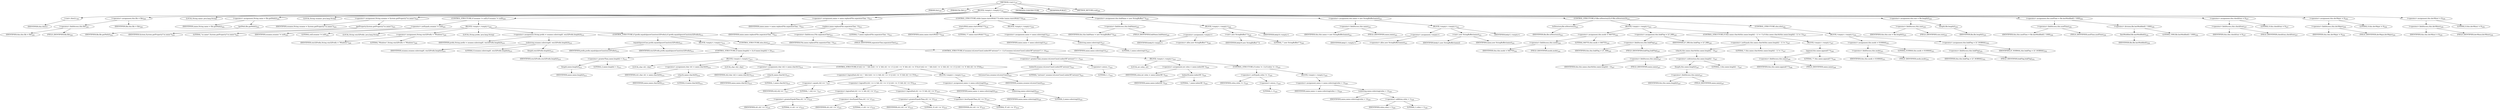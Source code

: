digraph "&lt;init&gt;" {  
"430" [label = <(METHOD,&lt;init&gt;)<SUB>197</SUB>> ]
"34" [label = <(PARAM,this)<SUB>197</SUB>> ]
"431" [label = <(PARAM,File file)<SUB>197</SUB>> ]
"432" [label = <(BLOCK,&lt;empty&gt;,&lt;empty&gt;)<SUB>197</SUB>> ]
"433" [label = <(&lt;init&gt;,this();)<SUB>198</SUB>> ]
"33" [label = <(IDENTIFIER,this,this();)> ]
"434" [label = <(&lt;operator&gt;.assignment,this.file = file)<SUB>200</SUB>> ]
"435" [label = <(&lt;operator&gt;.fieldAccess,this.file)<SUB>200</SUB>> ]
"35" [label = <(IDENTIFIER,this,this.file = file)<SUB>200</SUB>> ]
"436" [label = <(FIELD_IDENTIFIER,file,file)<SUB>200</SUB>> ]
"437" [label = <(IDENTIFIER,file,this.file = file)<SUB>200</SUB>> ]
"438" [label = <(LOCAL,String name: java.lang.String)> ]
"439" [label = <(&lt;operator&gt;.assignment,String name = file.getPath())<SUB>202</SUB>> ]
"440" [label = <(IDENTIFIER,name,String name = file.getPath())<SUB>202</SUB>> ]
"441" [label = <(getPath,file.getPath())<SUB>202</SUB>> ]
"442" [label = <(IDENTIFIER,file,file.getPath())<SUB>202</SUB>> ]
"443" [label = <(LOCAL,String osname: java.lang.String)> ]
"444" [label = <(&lt;operator&gt;.assignment,String osname = System.getProperty(&quot;os.name&quot;))<SUB>203</SUB>> ]
"445" [label = <(IDENTIFIER,osname,String osname = System.getProperty(&quot;os.name&quot;))<SUB>203</SUB>> ]
"446" [label = <(getProperty,System.getProperty(&quot;os.name&quot;))<SUB>203</SUB>> ]
"447" [label = <(IDENTIFIER,System,System.getProperty(&quot;os.name&quot;))<SUB>203</SUB>> ]
"448" [label = <(LITERAL,&quot;os.name&quot;,System.getProperty(&quot;os.name&quot;))<SUB>203</SUB>> ]
"449" [label = <(CONTROL_STRUCTURE,if (osname != null),if (osname != null))<SUB>205</SUB>> ]
"450" [label = <(&lt;operator&gt;.notEquals,osname != null)<SUB>205</SUB>> ]
"451" [label = <(IDENTIFIER,osname,osname != null)<SUB>205</SUB>> ]
"452" [label = <(LITERAL,null,osname != null)<SUB>205</SUB>> ]
"453" [label = <(BLOCK,&lt;empty&gt;,&lt;empty&gt;)<SUB>205</SUB>> ]
"454" [label = <(LOCAL,String win32Prefix: java.lang.String)> ]
"455" [label = <(&lt;operator&gt;.assignment,String win32Prefix = &quot;Windows&quot;)<SUB>209</SUB>> ]
"456" [label = <(IDENTIFIER,win32Prefix,String win32Prefix = &quot;Windows&quot;)<SUB>209</SUB>> ]
"457" [label = <(LITERAL,&quot;Windows&quot;,String win32Prefix = &quot;Windows&quot;)<SUB>209</SUB>> ]
"458" [label = <(LOCAL,String prefix: java.lang.String)> ]
"459" [label = <(&lt;operator&gt;.assignment,String prefix = osname.substring(0, win32Prefix.length()))<SUB>210</SUB>> ]
"460" [label = <(IDENTIFIER,prefix,String prefix = osname.substring(0, win32Prefix.length()))<SUB>210</SUB>> ]
"461" [label = <(substring,osname.substring(0, win32Prefix.length()))<SUB>210</SUB>> ]
"462" [label = <(IDENTIFIER,osname,osname.substring(0, win32Prefix.length()))<SUB>210</SUB>> ]
"463" [label = <(LITERAL,0,osname.substring(0, win32Prefix.length()))<SUB>210</SUB>> ]
"464" [label = <(length,win32Prefix.length())<SUB>210</SUB>> ]
"465" [label = <(IDENTIFIER,win32Prefix,win32Prefix.length())<SUB>210</SUB>> ]
"466" [label = <(CONTROL_STRUCTURE,if (prefix.equalsIgnoreCase(win32Prefix)),if (prefix.equalsIgnoreCase(win32Prefix)))<SUB>212</SUB>> ]
"467" [label = <(equalsIgnoreCase,prefix.equalsIgnoreCase(win32Prefix))<SUB>212</SUB>> ]
"468" [label = <(IDENTIFIER,prefix,prefix.equalsIgnoreCase(win32Prefix))<SUB>212</SUB>> ]
"469" [label = <(IDENTIFIER,win32Prefix,prefix.equalsIgnoreCase(win32Prefix))<SUB>212</SUB>> ]
"470" [label = <(BLOCK,&lt;empty&gt;,&lt;empty&gt;)<SUB>212</SUB>> ]
"471" [label = <(CONTROL_STRUCTURE,if (name.length() &gt; 2),if (name.length() &gt; 2))<SUB>213</SUB>> ]
"472" [label = <(&lt;operator&gt;.greaterThan,name.length() &gt; 2)<SUB>213</SUB>> ]
"473" [label = <(length,name.length())<SUB>213</SUB>> ]
"474" [label = <(IDENTIFIER,name,name.length())<SUB>213</SUB>> ]
"475" [label = <(LITERAL,2,name.length() &gt; 2)<SUB>213</SUB>> ]
"476" [label = <(BLOCK,&lt;empty&gt;,&lt;empty&gt;)<SUB>213</SUB>> ]
"477" [label = <(LOCAL,char ch1: char)> ]
"478" [label = <(&lt;operator&gt;.assignment,char ch1 = name.charAt(0))<SUB>214</SUB>> ]
"479" [label = <(IDENTIFIER,ch1,char ch1 = name.charAt(0))<SUB>214</SUB>> ]
"480" [label = <(charAt,name.charAt(0))<SUB>214</SUB>> ]
"481" [label = <(IDENTIFIER,name,name.charAt(0))<SUB>214</SUB>> ]
"482" [label = <(LITERAL,0,name.charAt(0))<SUB>214</SUB>> ]
"483" [label = <(LOCAL,char ch2: char)> ]
"484" [label = <(&lt;operator&gt;.assignment,char ch2 = name.charAt(1))<SUB>215</SUB>> ]
"485" [label = <(IDENTIFIER,ch2,char ch2 = name.charAt(1))<SUB>215</SUB>> ]
"486" [label = <(charAt,name.charAt(1))<SUB>215</SUB>> ]
"487" [label = <(IDENTIFIER,name,name.charAt(1))<SUB>215</SUB>> ]
"488" [label = <(LITERAL,1,name.charAt(1))<SUB>215</SUB>> ]
"489" [label = <(CONTROL_STRUCTURE,if (ch2 == ':' &amp;&amp; ((ch1 &gt;= 'a' &amp;&amp; ch1 &lt;= 'z') || (ch1 &gt;= 'A' &amp;&amp; ch1 &lt;= 'Z'))),if (ch2 == ':' &amp;&amp; ((ch1 &gt;= 'a' &amp;&amp; ch1 &lt;= 'z') || (ch1 &gt;= 'A' &amp;&amp; ch1 &lt;= 'Z'))))<SUB>217</SUB>> ]
"490" [label = <(&lt;operator&gt;.logicalAnd,ch2 == ':' &amp;&amp; ((ch1 &gt;= 'a' &amp;&amp; ch1 &lt;= 'z') || (ch1 &gt;= 'A' &amp;&amp; ch1 &lt;= 'Z')))<SUB>217</SUB>> ]
"491" [label = <(&lt;operator&gt;.equals,ch2 == ':')<SUB>217</SUB>> ]
"492" [label = <(IDENTIFIER,ch2,ch2 == ':')<SUB>217</SUB>> ]
"493" [label = <(LITERAL,':',ch2 == ':')<SUB>217</SUB>> ]
"494" [label = <(&lt;operator&gt;.logicalOr,(ch1 &gt;= 'a' &amp;&amp; ch1 &lt;= 'z') || (ch1 &gt;= 'A' &amp;&amp; ch1 &lt;= 'Z'))<SUB>218</SUB>> ]
"495" [label = <(&lt;operator&gt;.logicalAnd,ch1 &gt;= 'a' &amp;&amp; ch1 &lt;= 'z')<SUB>218</SUB>> ]
"496" [label = <(&lt;operator&gt;.greaterEqualsThan,ch1 &gt;= 'a')<SUB>218</SUB>> ]
"497" [label = <(IDENTIFIER,ch1,ch1 &gt;= 'a')<SUB>218</SUB>> ]
"498" [label = <(LITERAL,'a',ch1 &gt;= 'a')<SUB>218</SUB>> ]
"499" [label = <(&lt;operator&gt;.lessEqualsThan,ch1 &lt;= 'z')<SUB>218</SUB>> ]
"500" [label = <(IDENTIFIER,ch1,ch1 &lt;= 'z')<SUB>218</SUB>> ]
"501" [label = <(LITERAL,'z',ch1 &lt;= 'z')<SUB>218</SUB>> ]
"502" [label = <(&lt;operator&gt;.logicalAnd,ch1 &gt;= 'A' &amp;&amp; ch1 &lt;= 'Z')<SUB>219</SUB>> ]
"503" [label = <(&lt;operator&gt;.greaterEqualsThan,ch1 &gt;= 'A')<SUB>219</SUB>> ]
"504" [label = <(IDENTIFIER,ch1,ch1 &gt;= 'A')<SUB>219</SUB>> ]
"505" [label = <(LITERAL,'A',ch1 &gt;= 'A')<SUB>219</SUB>> ]
"506" [label = <(&lt;operator&gt;.lessEqualsThan,ch1 &lt;= 'Z')<SUB>219</SUB>> ]
"507" [label = <(IDENTIFIER,ch1,ch1 &lt;= 'Z')<SUB>219</SUB>> ]
"508" [label = <(LITERAL,'Z',ch1 &lt;= 'Z')<SUB>219</SUB>> ]
"509" [label = <(BLOCK,&lt;empty&gt;,&lt;empty&gt;)<SUB>219</SUB>> ]
"510" [label = <(&lt;operator&gt;.assignment,name = name.substring(2))<SUB>220</SUB>> ]
"511" [label = <(IDENTIFIER,name,name = name.substring(2))<SUB>220</SUB>> ]
"512" [label = <(substring,name.substring(2))<SUB>220</SUB>> ]
"513" [label = <(IDENTIFIER,name,name.substring(2))<SUB>220</SUB>> ]
"514" [label = <(LITERAL,2,name.substring(2))<SUB>220</SUB>> ]
"515" [label = <(CONTROL_STRUCTURE,else,else)<SUB>223</SUB>> ]
"516" [label = <(CONTROL_STRUCTURE,if (osname.toLowerCase().indexOf(&quot;netware&quot;) &gt; -1),if (osname.toLowerCase().indexOf(&quot;netware&quot;) &gt; -1))<SUB>223</SUB>> ]
"517" [label = <(&lt;operator&gt;.greaterThan,osname.toLowerCase().indexOf(&quot;netware&quot;) &gt; -1)<SUB>223</SUB>> ]
"518" [label = <(indexOf,osname.toLowerCase().indexOf(&quot;netware&quot;))<SUB>223</SUB>> ]
"519" [label = <(toLowerCase,osname.toLowerCase())<SUB>223</SUB>> ]
"520" [label = <(IDENTIFIER,osname,osname.toLowerCase())<SUB>223</SUB>> ]
"521" [label = <(LITERAL,&quot;netware&quot;,osname.toLowerCase().indexOf(&quot;netware&quot;))<SUB>223</SUB>> ]
"522" [label = <(&lt;operator&gt;.minus,-1)<SUB>223</SUB>> ]
"523" [label = <(LITERAL,1,-1)<SUB>223</SUB>> ]
"524" [label = <(BLOCK,&lt;empty&gt;,&lt;empty&gt;)<SUB>223</SUB>> ]
"525" [label = <(LOCAL,int colon: int)> ]
"526" [label = <(&lt;operator&gt;.assignment,int colon = name.indexOf(':'))<SUB>224</SUB>> ]
"527" [label = <(IDENTIFIER,colon,int colon = name.indexOf(':'))<SUB>224</SUB>> ]
"528" [label = <(indexOf,name.indexOf(':'))<SUB>224</SUB>> ]
"529" [label = <(IDENTIFIER,name,name.indexOf(':'))<SUB>224</SUB>> ]
"530" [label = <(LITERAL,':',name.indexOf(':'))<SUB>224</SUB>> ]
"531" [label = <(CONTROL_STRUCTURE,if (colon != -1),if (colon != -1))<SUB>225</SUB>> ]
"532" [label = <(&lt;operator&gt;.notEquals,colon != -1)<SUB>225</SUB>> ]
"533" [label = <(IDENTIFIER,colon,colon != -1)<SUB>225</SUB>> ]
"534" [label = <(&lt;operator&gt;.minus,-1)<SUB>225</SUB>> ]
"535" [label = <(LITERAL,1,-1)<SUB>225</SUB>> ]
"536" [label = <(BLOCK,&lt;empty&gt;,&lt;empty&gt;)<SUB>225</SUB>> ]
"537" [label = <(&lt;operator&gt;.assignment,name = name.substring(colon + 1))<SUB>226</SUB>> ]
"538" [label = <(IDENTIFIER,name,name = name.substring(colon + 1))<SUB>226</SUB>> ]
"539" [label = <(substring,name.substring(colon + 1))<SUB>226</SUB>> ]
"540" [label = <(IDENTIFIER,name,name.substring(colon + 1))<SUB>226</SUB>> ]
"541" [label = <(&lt;operator&gt;.addition,colon + 1)<SUB>226</SUB>> ]
"542" [label = <(IDENTIFIER,colon,colon + 1)<SUB>226</SUB>> ]
"543" [label = <(LITERAL,1,colon + 1)<SUB>226</SUB>> ]
"544" [label = <(&lt;operator&gt;.assignment,name = name.replace(File.separatorChar, '/'))<SUB>231</SUB>> ]
"545" [label = <(IDENTIFIER,name,name = name.replace(File.separatorChar, '/'))<SUB>231</SUB>> ]
"546" [label = <(replace,name.replace(File.separatorChar, '/'))<SUB>231</SUB>> ]
"547" [label = <(IDENTIFIER,name,name.replace(File.separatorChar, '/'))<SUB>231</SUB>> ]
"548" [label = <(&lt;operator&gt;.fieldAccess,File.separatorChar)<SUB>231</SUB>> ]
"549" [label = <(IDENTIFIER,File,name.replace(File.separatorChar, '/'))<SUB>231</SUB>> ]
"550" [label = <(FIELD_IDENTIFIER,separatorChar,separatorChar)<SUB>231</SUB>> ]
"551" [label = <(LITERAL,'/',name.replace(File.separatorChar, '/'))<SUB>231</SUB>> ]
"552" [label = <(CONTROL_STRUCTURE,while (name.startsWith(&quot;/&quot;)),while (name.startsWith(&quot;/&quot;)))<SUB>236</SUB>> ]
"553" [label = <(startsWith,name.startsWith(&quot;/&quot;))<SUB>236</SUB>> ]
"554" [label = <(IDENTIFIER,name,name.startsWith(&quot;/&quot;))<SUB>236</SUB>> ]
"555" [label = <(LITERAL,&quot;/&quot;,name.startsWith(&quot;/&quot;))<SUB>236</SUB>> ]
"556" [label = <(BLOCK,&lt;empty&gt;,&lt;empty&gt;)<SUB>236</SUB>> ]
"557" [label = <(&lt;operator&gt;.assignment,name = name.substring(1))<SUB>237</SUB>> ]
"558" [label = <(IDENTIFIER,name,name = name.substring(1))<SUB>237</SUB>> ]
"559" [label = <(substring,name.substring(1))<SUB>237</SUB>> ]
"560" [label = <(IDENTIFIER,name,name.substring(1))<SUB>237</SUB>> ]
"561" [label = <(LITERAL,1,name.substring(1))<SUB>237</SUB>> ]
"562" [label = <(&lt;operator&gt;.assignment,this.linkName = new StringBuffer(&quot;&quot;))<SUB>240</SUB>> ]
"563" [label = <(&lt;operator&gt;.fieldAccess,this.linkName)<SUB>240</SUB>> ]
"36" [label = <(IDENTIFIER,this,this.linkName = new StringBuffer(&quot;&quot;))<SUB>240</SUB>> ]
"564" [label = <(FIELD_IDENTIFIER,linkName,linkName)<SUB>240</SUB>> ]
"565" [label = <(BLOCK,&lt;empty&gt;,&lt;empty&gt;)<SUB>240</SUB>> ]
"566" [label = <(&lt;operator&gt;.assignment,&lt;empty&gt;)> ]
"567" [label = <(IDENTIFIER,$obj10,&lt;empty&gt;)> ]
"568" [label = <(&lt;operator&gt;.alloc,new StringBuffer(&quot;&quot;))<SUB>240</SUB>> ]
"569" [label = <(&lt;init&gt;,new StringBuffer(&quot;&quot;))<SUB>240</SUB>> ]
"570" [label = <(IDENTIFIER,$obj10,new StringBuffer(&quot;&quot;))> ]
"571" [label = <(LITERAL,&quot;&quot;,new StringBuffer(&quot;&quot;))<SUB>240</SUB>> ]
"572" [label = <(IDENTIFIER,$obj10,&lt;empty&gt;)> ]
"573" [label = <(&lt;operator&gt;.assignment,this.name = new StringBuffer(name))<SUB>241</SUB>> ]
"574" [label = <(&lt;operator&gt;.fieldAccess,this.name)<SUB>241</SUB>> ]
"37" [label = <(IDENTIFIER,this,this.name = new StringBuffer(name))<SUB>241</SUB>> ]
"575" [label = <(FIELD_IDENTIFIER,name,name)<SUB>241</SUB>> ]
"576" [label = <(BLOCK,&lt;empty&gt;,&lt;empty&gt;)<SUB>241</SUB>> ]
"577" [label = <(&lt;operator&gt;.assignment,&lt;empty&gt;)> ]
"578" [label = <(IDENTIFIER,$obj11,&lt;empty&gt;)> ]
"579" [label = <(&lt;operator&gt;.alloc,new StringBuffer(name))<SUB>241</SUB>> ]
"580" [label = <(&lt;init&gt;,new StringBuffer(name))<SUB>241</SUB>> ]
"581" [label = <(IDENTIFIER,$obj11,new StringBuffer(name))> ]
"582" [label = <(IDENTIFIER,name,new StringBuffer(name))<SUB>241</SUB>> ]
"583" [label = <(IDENTIFIER,$obj11,&lt;empty&gt;)> ]
"584" [label = <(CONTROL_STRUCTURE,if (file.isDirectory()),if (file.isDirectory()))<SUB>243</SUB>> ]
"585" [label = <(isDirectory,file.isDirectory())<SUB>243</SUB>> ]
"586" [label = <(IDENTIFIER,file,file.isDirectory())<SUB>243</SUB>> ]
"587" [label = <(BLOCK,&lt;empty&gt;,&lt;empty&gt;)<SUB>243</SUB>> ]
"588" [label = <(&lt;operator&gt;.assignment,this.mode = 040755)<SUB>244</SUB>> ]
"589" [label = <(&lt;operator&gt;.fieldAccess,this.mode)<SUB>244</SUB>> ]
"38" [label = <(IDENTIFIER,this,this.mode = 040755)<SUB>244</SUB>> ]
"590" [label = <(FIELD_IDENTIFIER,mode,mode)<SUB>244</SUB>> ]
"591" [label = <(LITERAL,040755,this.mode = 040755)<SUB>244</SUB>> ]
"592" [label = <(&lt;operator&gt;.assignment,this.linkFlag = LF_DIR)<SUB>245</SUB>> ]
"593" [label = <(&lt;operator&gt;.fieldAccess,this.linkFlag)<SUB>245</SUB>> ]
"39" [label = <(IDENTIFIER,this,this.linkFlag = LF_DIR)<SUB>245</SUB>> ]
"594" [label = <(FIELD_IDENTIFIER,linkFlag,linkFlag)<SUB>245</SUB>> ]
"595" [label = <(IDENTIFIER,LF_DIR,this.linkFlag = LF_DIR)<SUB>245</SUB>> ]
"596" [label = <(CONTROL_STRUCTURE,if (this.name.charAt(this.name.length() - 1) != '/'),if (this.name.charAt(this.name.length() - 1) != '/'))<SUB>247</SUB>> ]
"597" [label = <(&lt;operator&gt;.notEquals,this.name.charAt(this.name.length() - 1) != '/')<SUB>247</SUB>> ]
"598" [label = <(charAt,this.name.charAt(this.name.length() - 1))<SUB>247</SUB>> ]
"599" [label = <(&lt;operator&gt;.fieldAccess,this.name)<SUB>247</SUB>> ]
"41" [label = <(IDENTIFIER,this,this.name.charAt(this.name.length() - 1))<SUB>247</SUB>> ]
"600" [label = <(FIELD_IDENTIFIER,name,name)<SUB>247</SUB>> ]
"601" [label = <(&lt;operator&gt;.subtraction,this.name.length() - 1)<SUB>247</SUB>> ]
"602" [label = <(length,this.name.length())<SUB>247</SUB>> ]
"603" [label = <(&lt;operator&gt;.fieldAccess,this.name)<SUB>247</SUB>> ]
"40" [label = <(IDENTIFIER,this,this.name.length())<SUB>247</SUB>> ]
"604" [label = <(FIELD_IDENTIFIER,name,name)<SUB>247</SUB>> ]
"605" [label = <(LITERAL,1,this.name.length() - 1)<SUB>247</SUB>> ]
"606" [label = <(LITERAL,'/',this.name.charAt(this.name.length() - 1) != '/')<SUB>247</SUB>> ]
"607" [label = <(BLOCK,&lt;empty&gt;,&lt;empty&gt;)<SUB>247</SUB>> ]
"608" [label = <(append,this.name.append(&quot;/&quot;))<SUB>248</SUB>> ]
"609" [label = <(&lt;operator&gt;.fieldAccess,this.name)<SUB>248</SUB>> ]
"42" [label = <(IDENTIFIER,this,this.name.append(&quot;/&quot;))<SUB>248</SUB>> ]
"610" [label = <(FIELD_IDENTIFIER,name,name)<SUB>248</SUB>> ]
"611" [label = <(LITERAL,&quot;/&quot;,this.name.append(&quot;/&quot;))<SUB>248</SUB>> ]
"612" [label = <(CONTROL_STRUCTURE,else,else)<SUB>250</SUB>> ]
"613" [label = <(BLOCK,&lt;empty&gt;,&lt;empty&gt;)<SUB>250</SUB>> ]
"614" [label = <(&lt;operator&gt;.assignment,this.mode = 0100644)<SUB>251</SUB>> ]
"615" [label = <(&lt;operator&gt;.fieldAccess,this.mode)<SUB>251</SUB>> ]
"43" [label = <(IDENTIFIER,this,this.mode = 0100644)<SUB>251</SUB>> ]
"616" [label = <(FIELD_IDENTIFIER,mode,mode)<SUB>251</SUB>> ]
"617" [label = <(LITERAL,0100644,this.mode = 0100644)<SUB>251</SUB>> ]
"618" [label = <(&lt;operator&gt;.assignment,this.linkFlag = LF_NORMAL)<SUB>252</SUB>> ]
"619" [label = <(&lt;operator&gt;.fieldAccess,this.linkFlag)<SUB>252</SUB>> ]
"44" [label = <(IDENTIFIER,this,this.linkFlag = LF_NORMAL)<SUB>252</SUB>> ]
"620" [label = <(FIELD_IDENTIFIER,linkFlag,linkFlag)<SUB>252</SUB>> ]
"621" [label = <(IDENTIFIER,LF_NORMAL,this.linkFlag = LF_NORMAL)<SUB>252</SUB>> ]
"622" [label = <(&lt;operator&gt;.assignment,this.size = file.length())<SUB>255</SUB>> ]
"623" [label = <(&lt;operator&gt;.fieldAccess,this.size)<SUB>255</SUB>> ]
"45" [label = <(IDENTIFIER,this,this.size = file.length())<SUB>255</SUB>> ]
"624" [label = <(FIELD_IDENTIFIER,size,size)<SUB>255</SUB>> ]
"625" [label = <(length,file.length())<SUB>255</SUB>> ]
"626" [label = <(IDENTIFIER,file,file.length())<SUB>255</SUB>> ]
"627" [label = <(&lt;operator&gt;.assignment,this.modTime = file.lastModified() / 1000)<SUB>256</SUB>> ]
"628" [label = <(&lt;operator&gt;.fieldAccess,this.modTime)<SUB>256</SUB>> ]
"46" [label = <(IDENTIFIER,this,this.modTime = file.lastModified() / 1000)<SUB>256</SUB>> ]
"629" [label = <(FIELD_IDENTIFIER,modTime,modTime)<SUB>256</SUB>> ]
"630" [label = <(&lt;operator&gt;.division,file.lastModified() / 1000)<SUB>256</SUB>> ]
"631" [label = <(lastModified,file.lastModified())<SUB>256</SUB>> ]
"632" [label = <(IDENTIFIER,file,file.lastModified())<SUB>256</SUB>> ]
"633" [label = <(LITERAL,1000,file.lastModified() / 1000)<SUB>256</SUB>> ]
"634" [label = <(&lt;operator&gt;.assignment,this.checkSum = 0)<SUB>257</SUB>> ]
"635" [label = <(&lt;operator&gt;.fieldAccess,this.checkSum)<SUB>257</SUB>> ]
"47" [label = <(IDENTIFIER,this,this.checkSum = 0)<SUB>257</SUB>> ]
"636" [label = <(FIELD_IDENTIFIER,checkSum,checkSum)<SUB>257</SUB>> ]
"637" [label = <(LITERAL,0,this.checkSum = 0)<SUB>257</SUB>> ]
"638" [label = <(&lt;operator&gt;.assignment,this.devMajor = 0)<SUB>258</SUB>> ]
"639" [label = <(&lt;operator&gt;.fieldAccess,this.devMajor)<SUB>258</SUB>> ]
"48" [label = <(IDENTIFIER,this,this.devMajor = 0)<SUB>258</SUB>> ]
"640" [label = <(FIELD_IDENTIFIER,devMajor,devMajor)<SUB>258</SUB>> ]
"641" [label = <(LITERAL,0,this.devMajor = 0)<SUB>258</SUB>> ]
"642" [label = <(&lt;operator&gt;.assignment,this.devMinor = 0)<SUB>259</SUB>> ]
"643" [label = <(&lt;operator&gt;.fieldAccess,this.devMinor)<SUB>259</SUB>> ]
"49" [label = <(IDENTIFIER,this,this.devMinor = 0)<SUB>259</SUB>> ]
"644" [label = <(FIELD_IDENTIFIER,devMinor,devMinor)<SUB>259</SUB>> ]
"645" [label = <(LITERAL,0,this.devMinor = 0)<SUB>259</SUB>> ]
"646" [label = <(MODIFIER,CONSTRUCTOR)> ]
"647" [label = <(MODIFIER,PUBLIC)> ]
"648" [label = <(METHOD_RETURN,void)<SUB>260</SUB>> ]
  "430" -> "34" 
  "430" -> "431" 
  "430" -> "432" 
  "430" -> "646" 
  "430" -> "647" 
  "430" -> "648" 
  "432" -> "433" 
  "432" -> "434" 
  "432" -> "438" 
  "432" -> "439" 
  "432" -> "443" 
  "432" -> "444" 
  "432" -> "449" 
  "432" -> "544" 
  "432" -> "552" 
  "432" -> "562" 
  "432" -> "573" 
  "432" -> "584" 
  "432" -> "622" 
  "432" -> "627" 
  "432" -> "634" 
  "432" -> "638" 
  "432" -> "642" 
  "433" -> "33" 
  "434" -> "435" 
  "434" -> "437" 
  "435" -> "35" 
  "435" -> "436" 
  "439" -> "440" 
  "439" -> "441" 
  "441" -> "442" 
  "444" -> "445" 
  "444" -> "446" 
  "446" -> "447" 
  "446" -> "448" 
  "449" -> "450" 
  "449" -> "453" 
  "450" -> "451" 
  "450" -> "452" 
  "453" -> "454" 
  "453" -> "455" 
  "453" -> "458" 
  "453" -> "459" 
  "453" -> "466" 
  "455" -> "456" 
  "455" -> "457" 
  "459" -> "460" 
  "459" -> "461" 
  "461" -> "462" 
  "461" -> "463" 
  "461" -> "464" 
  "464" -> "465" 
  "466" -> "467" 
  "466" -> "470" 
  "466" -> "515" 
  "467" -> "468" 
  "467" -> "469" 
  "470" -> "471" 
  "471" -> "472" 
  "471" -> "476" 
  "472" -> "473" 
  "472" -> "475" 
  "473" -> "474" 
  "476" -> "477" 
  "476" -> "478" 
  "476" -> "483" 
  "476" -> "484" 
  "476" -> "489" 
  "478" -> "479" 
  "478" -> "480" 
  "480" -> "481" 
  "480" -> "482" 
  "484" -> "485" 
  "484" -> "486" 
  "486" -> "487" 
  "486" -> "488" 
  "489" -> "490" 
  "489" -> "509" 
  "490" -> "491" 
  "490" -> "494" 
  "491" -> "492" 
  "491" -> "493" 
  "494" -> "495" 
  "494" -> "502" 
  "495" -> "496" 
  "495" -> "499" 
  "496" -> "497" 
  "496" -> "498" 
  "499" -> "500" 
  "499" -> "501" 
  "502" -> "503" 
  "502" -> "506" 
  "503" -> "504" 
  "503" -> "505" 
  "506" -> "507" 
  "506" -> "508" 
  "509" -> "510" 
  "510" -> "511" 
  "510" -> "512" 
  "512" -> "513" 
  "512" -> "514" 
  "515" -> "516" 
  "516" -> "517" 
  "516" -> "524" 
  "517" -> "518" 
  "517" -> "522" 
  "518" -> "519" 
  "518" -> "521" 
  "519" -> "520" 
  "522" -> "523" 
  "524" -> "525" 
  "524" -> "526" 
  "524" -> "531" 
  "526" -> "527" 
  "526" -> "528" 
  "528" -> "529" 
  "528" -> "530" 
  "531" -> "532" 
  "531" -> "536" 
  "532" -> "533" 
  "532" -> "534" 
  "534" -> "535" 
  "536" -> "537" 
  "537" -> "538" 
  "537" -> "539" 
  "539" -> "540" 
  "539" -> "541" 
  "541" -> "542" 
  "541" -> "543" 
  "544" -> "545" 
  "544" -> "546" 
  "546" -> "547" 
  "546" -> "548" 
  "546" -> "551" 
  "548" -> "549" 
  "548" -> "550" 
  "552" -> "553" 
  "552" -> "556" 
  "553" -> "554" 
  "553" -> "555" 
  "556" -> "557" 
  "557" -> "558" 
  "557" -> "559" 
  "559" -> "560" 
  "559" -> "561" 
  "562" -> "563" 
  "562" -> "565" 
  "563" -> "36" 
  "563" -> "564" 
  "565" -> "566" 
  "565" -> "569" 
  "565" -> "572" 
  "566" -> "567" 
  "566" -> "568" 
  "569" -> "570" 
  "569" -> "571" 
  "573" -> "574" 
  "573" -> "576" 
  "574" -> "37" 
  "574" -> "575" 
  "576" -> "577" 
  "576" -> "580" 
  "576" -> "583" 
  "577" -> "578" 
  "577" -> "579" 
  "580" -> "581" 
  "580" -> "582" 
  "584" -> "585" 
  "584" -> "587" 
  "584" -> "612" 
  "585" -> "586" 
  "587" -> "588" 
  "587" -> "592" 
  "587" -> "596" 
  "588" -> "589" 
  "588" -> "591" 
  "589" -> "38" 
  "589" -> "590" 
  "592" -> "593" 
  "592" -> "595" 
  "593" -> "39" 
  "593" -> "594" 
  "596" -> "597" 
  "596" -> "607" 
  "597" -> "598" 
  "597" -> "606" 
  "598" -> "599" 
  "598" -> "601" 
  "599" -> "41" 
  "599" -> "600" 
  "601" -> "602" 
  "601" -> "605" 
  "602" -> "603" 
  "603" -> "40" 
  "603" -> "604" 
  "607" -> "608" 
  "608" -> "609" 
  "608" -> "611" 
  "609" -> "42" 
  "609" -> "610" 
  "612" -> "613" 
  "613" -> "614" 
  "613" -> "618" 
  "614" -> "615" 
  "614" -> "617" 
  "615" -> "43" 
  "615" -> "616" 
  "618" -> "619" 
  "618" -> "621" 
  "619" -> "44" 
  "619" -> "620" 
  "622" -> "623" 
  "622" -> "625" 
  "623" -> "45" 
  "623" -> "624" 
  "625" -> "626" 
  "627" -> "628" 
  "627" -> "630" 
  "628" -> "46" 
  "628" -> "629" 
  "630" -> "631" 
  "630" -> "633" 
  "631" -> "632" 
  "634" -> "635" 
  "634" -> "637" 
  "635" -> "47" 
  "635" -> "636" 
  "638" -> "639" 
  "638" -> "641" 
  "639" -> "48" 
  "639" -> "640" 
  "642" -> "643" 
  "642" -> "645" 
  "643" -> "49" 
  "643" -> "644" 
}
